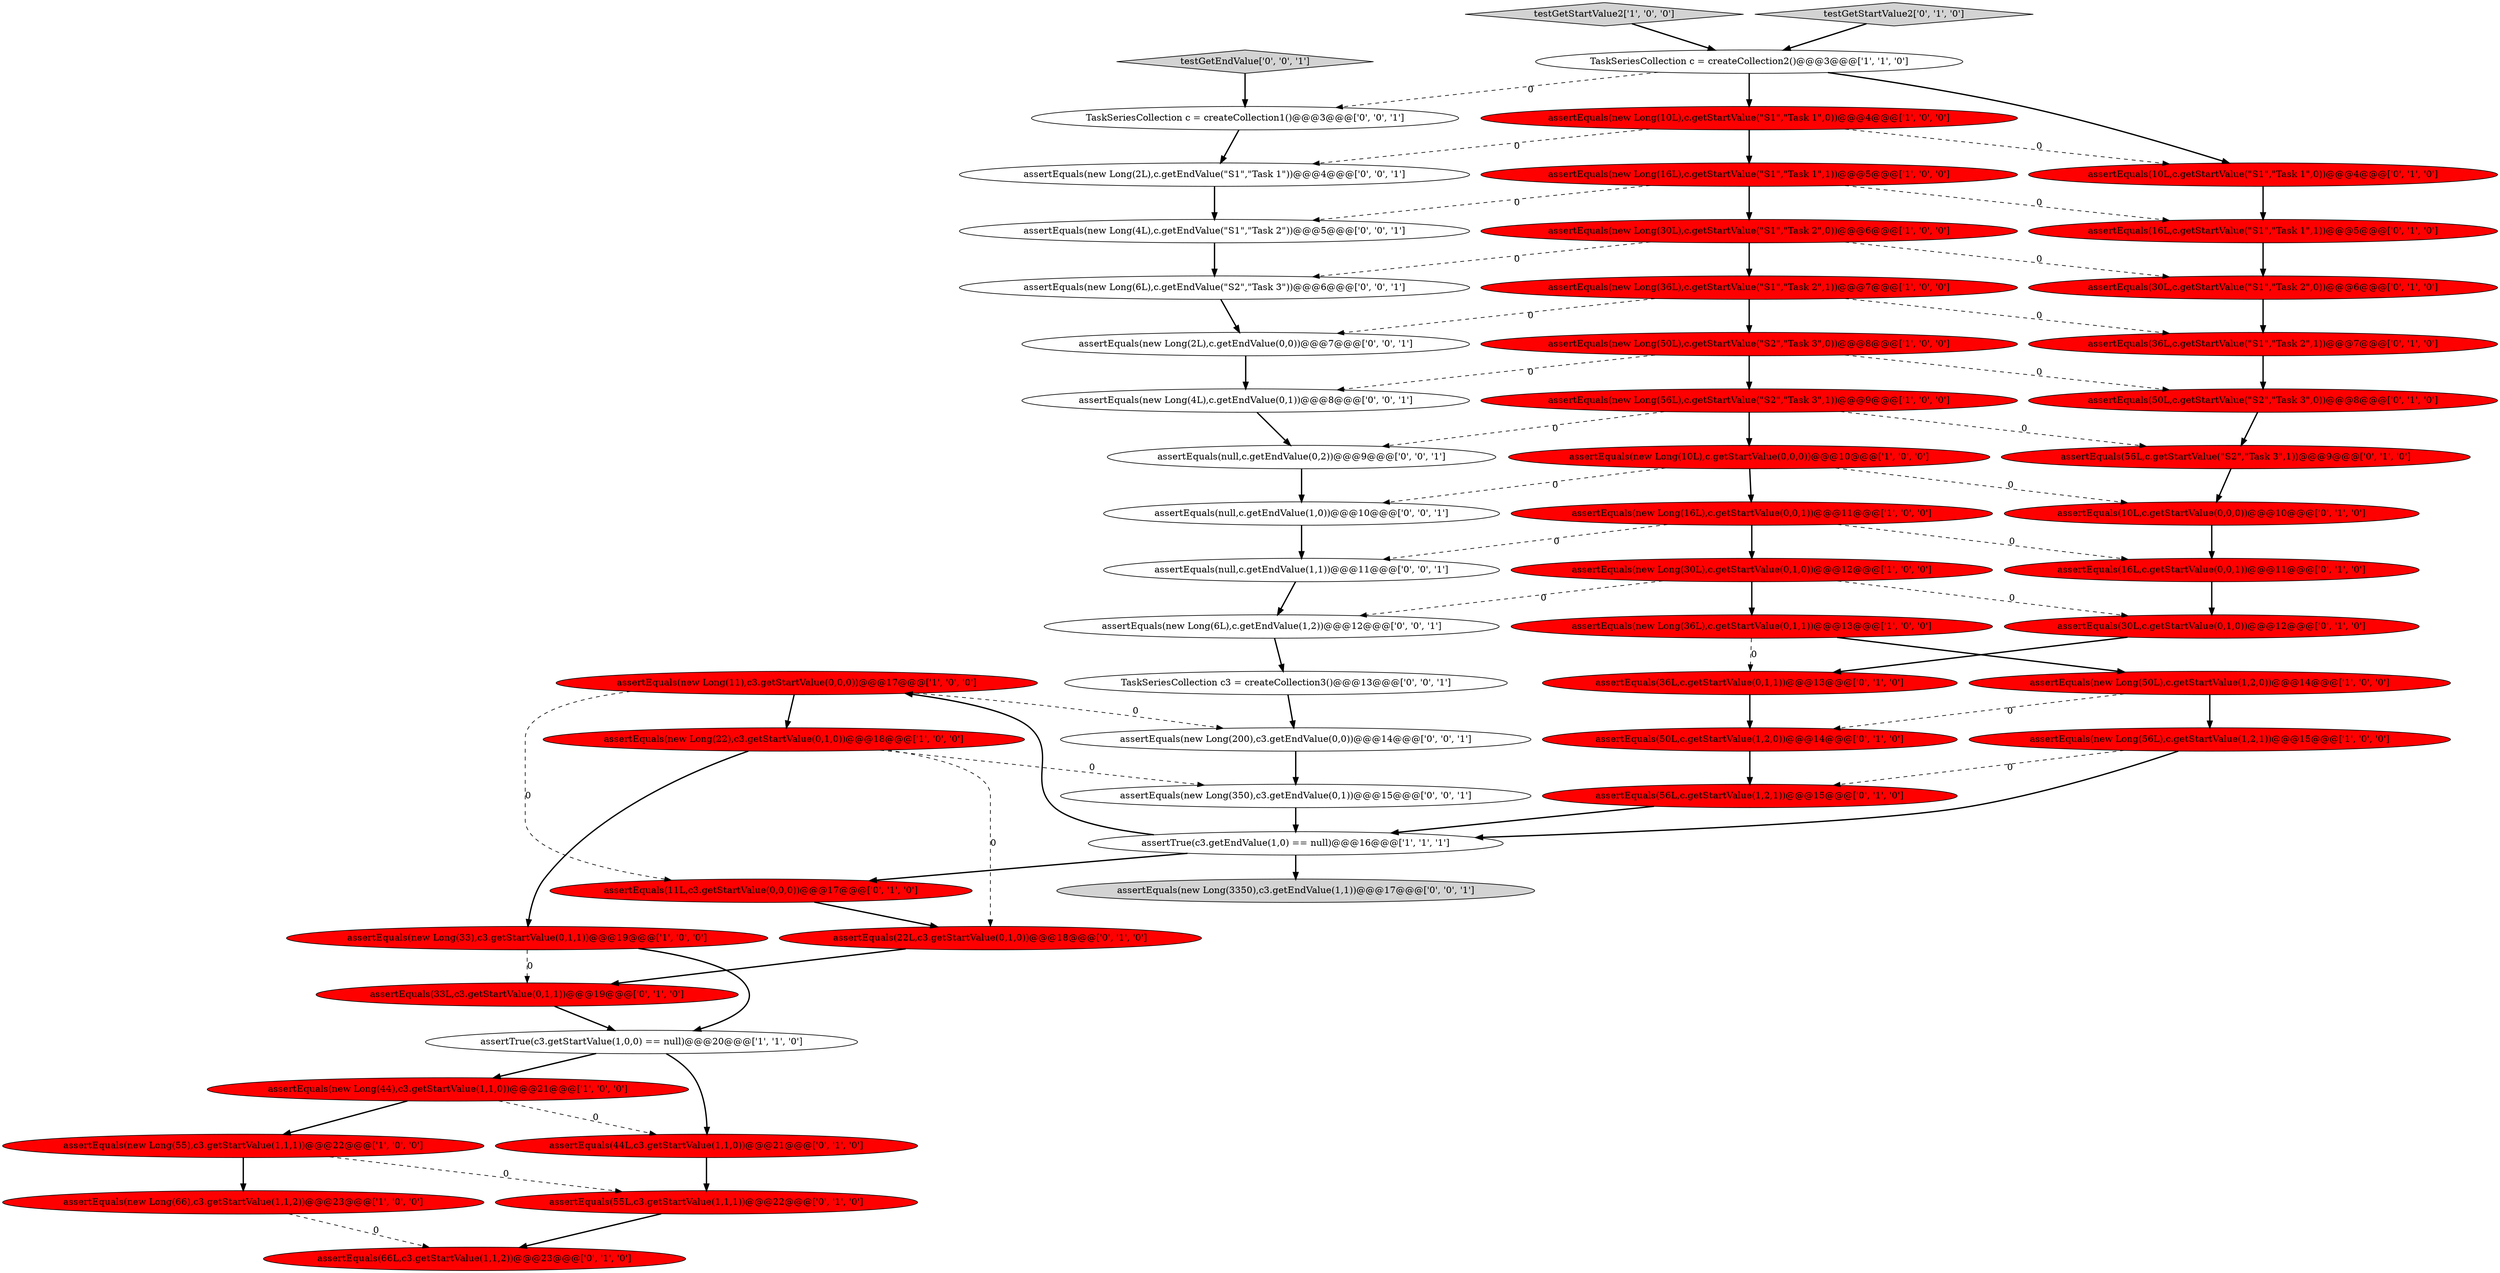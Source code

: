 digraph {
5 [style = filled, label = "assertEquals(new Long(11),c3.getStartValue(0,0,0))@@@17@@@['1', '0', '0']", fillcolor = red, shape = ellipse image = "AAA1AAABBB1BBB"];
15 [style = filled, label = "assertEquals(new Long(56L),c.getStartValue(\"S2\",\"Task 3\",1))@@@9@@@['1', '0', '0']", fillcolor = red, shape = ellipse image = "AAA1AAABBB1BBB"];
25 [style = filled, label = "assertEquals(44L,c3.getStartValue(1,1,0))@@@21@@@['0', '1', '0']", fillcolor = red, shape = ellipse image = "AAA1AAABBB2BBB"];
30 [style = filled, label = "assertEquals(30L,c.getStartValue(0,1,0))@@@12@@@['0', '1', '0']", fillcolor = red, shape = ellipse image = "AAA1AAABBB2BBB"];
39 [style = filled, label = "assertEquals(56L,c.getStartValue(\"S2\",\"Task 3\",1))@@@9@@@['0', '1', '0']", fillcolor = red, shape = ellipse image = "AAA1AAABBB2BBB"];
51 [style = filled, label = "TaskSeriesCollection c3 = createCollection3()@@@13@@@['0', '0', '1']", fillcolor = white, shape = ellipse image = "AAA0AAABBB3BBB"];
53 [style = filled, label = "assertEquals(new Long(200),c3.getEndValue(0,0))@@@14@@@['0', '0', '1']", fillcolor = white, shape = ellipse image = "AAA0AAABBB3BBB"];
3 [style = filled, label = "assertEquals(new Long(66),c3.getStartValue(1,1,2))@@@23@@@['1', '0', '0']", fillcolor = red, shape = ellipse image = "AAA1AAABBB1BBB"];
38 [style = filled, label = "assertEquals(22L,c3.getStartValue(0,1,0))@@@18@@@['0', '1', '0']", fillcolor = red, shape = ellipse image = "AAA1AAABBB2BBB"];
40 [style = filled, label = "assertEquals(16L,c.getStartValue(0,0,1))@@@11@@@['0', '1', '0']", fillcolor = red, shape = ellipse image = "AAA1AAABBB2BBB"];
55 [style = filled, label = "assertEquals(new Long(2L),c.getEndValue(\"S1\",\"Task 1\"))@@@4@@@['0', '0', '1']", fillcolor = white, shape = ellipse image = "AAA0AAABBB3BBB"];
45 [style = filled, label = "assertEquals(null,c.getEndValue(0,2))@@@9@@@['0', '0', '1']", fillcolor = white, shape = ellipse image = "AAA0AAABBB3BBB"];
54 [style = filled, label = "assertEquals(null,c.getEndValue(1,1))@@@11@@@['0', '0', '1']", fillcolor = white, shape = ellipse image = "AAA0AAABBB3BBB"];
18 [style = filled, label = "assertEquals(new Long(16L),c.getStartValue(0,0,1))@@@11@@@['1', '0', '0']", fillcolor = red, shape = ellipse image = "AAA1AAABBB1BBB"];
47 [style = filled, label = "assertEquals(new Long(3350),c3.getEndValue(1,1))@@@17@@@['0', '0', '1']", fillcolor = lightgray, shape = ellipse image = "AAA0AAABBB3BBB"];
13 [style = filled, label = "assertEquals(new Long(16L),c.getStartValue(\"S1\",\"Task 1\",1))@@@5@@@['1', '0', '0']", fillcolor = red, shape = ellipse image = "AAA1AAABBB1BBB"];
4 [style = filled, label = "assertEquals(new Long(55),c3.getStartValue(1,1,1))@@@22@@@['1', '0', '0']", fillcolor = red, shape = ellipse image = "AAA1AAABBB1BBB"];
9 [style = filled, label = "assertEquals(new Long(36L),c.getStartValue(0,1,1))@@@13@@@['1', '0', '0']", fillcolor = red, shape = ellipse image = "AAA1AAABBB1BBB"];
42 [style = filled, label = "assertEquals(new Long(4L),c.getEndValue(0,1))@@@8@@@['0', '0', '1']", fillcolor = white, shape = ellipse image = "AAA0AAABBB3BBB"];
31 [style = filled, label = "assertEquals(33L,c3.getStartValue(0,1,1))@@@19@@@['0', '1', '0']", fillcolor = red, shape = ellipse image = "AAA1AAABBB2BBB"];
21 [style = filled, label = "assertTrue(c3.getEndValue(1,0) == null)@@@16@@@['1', '1', '1']", fillcolor = white, shape = ellipse image = "AAA0AAABBB1BBB"];
22 [style = filled, label = "assertEquals(10L,c.getStartValue(\"S1\",\"Task 1\",0))@@@4@@@['0', '1', '0']", fillcolor = red, shape = ellipse image = "AAA1AAABBB2BBB"];
33 [style = filled, label = "assertEquals(10L,c.getStartValue(0,0,0))@@@10@@@['0', '1', '0']", fillcolor = red, shape = ellipse image = "AAA1AAABBB2BBB"];
34 [style = filled, label = "assertEquals(30L,c.getStartValue(\"S1\",\"Task 2\",0))@@@6@@@['0', '1', '0']", fillcolor = red, shape = ellipse image = "AAA1AAABBB2BBB"];
46 [style = filled, label = "assertEquals(new Long(2L),c.getEndValue(0,0))@@@7@@@['0', '0', '1']", fillcolor = white, shape = ellipse image = "AAA0AAABBB3BBB"];
28 [style = filled, label = "assertEquals(50L,c.getStartValue(\"S2\",\"Task 3\",0))@@@8@@@['0', '1', '0']", fillcolor = red, shape = ellipse image = "AAA1AAABBB2BBB"];
41 [style = filled, label = "assertEquals(new Long(6L),c.getEndValue(\"S2\",\"Task 3\"))@@@6@@@['0', '0', '1']", fillcolor = white, shape = ellipse image = "AAA0AAABBB3BBB"];
10 [style = filled, label = "assertEquals(new Long(10L),c.getStartValue(\"S1\",\"Task 1\",0))@@@4@@@['1', '0', '0']", fillcolor = red, shape = ellipse image = "AAA1AAABBB1BBB"];
32 [style = filled, label = "assertEquals(36L,c.getStartValue(\"S1\",\"Task 2\",1))@@@7@@@['0', '1', '0']", fillcolor = red, shape = ellipse image = "AAA1AAABBB2BBB"];
1 [style = filled, label = "assertTrue(c3.getStartValue(1,0,0) == null)@@@20@@@['1', '1', '0']", fillcolor = white, shape = ellipse image = "AAA0AAABBB1BBB"];
11 [style = filled, label = "testGetStartValue2['1', '0', '0']", fillcolor = lightgray, shape = diamond image = "AAA0AAABBB1BBB"];
27 [style = filled, label = "testGetStartValue2['0', '1', '0']", fillcolor = lightgray, shape = diamond image = "AAA0AAABBB2BBB"];
37 [style = filled, label = "assertEquals(66L,c3.getStartValue(1,1,2))@@@23@@@['0', '1', '0']", fillcolor = red, shape = ellipse image = "AAA1AAABBB2BBB"];
49 [style = filled, label = "assertEquals(new Long(350),c3.getEndValue(0,1))@@@15@@@['0', '0', '1']", fillcolor = white, shape = ellipse image = "AAA0AAABBB3BBB"];
8 [style = filled, label = "TaskSeriesCollection c = createCollection2()@@@3@@@['1', '1', '0']", fillcolor = white, shape = ellipse image = "AAA0AAABBB1BBB"];
50 [style = filled, label = "testGetEndValue['0', '0', '1']", fillcolor = lightgray, shape = diamond image = "AAA0AAABBB3BBB"];
19 [style = filled, label = "assertEquals(new Long(36L),c.getStartValue(\"S1\",\"Task 2\",1))@@@7@@@['1', '0', '0']", fillcolor = red, shape = ellipse image = "AAA1AAABBB1BBB"];
26 [style = filled, label = "assertEquals(56L,c.getStartValue(1,2,1))@@@15@@@['0', '1', '0']", fillcolor = red, shape = ellipse image = "AAA1AAABBB2BBB"];
6 [style = filled, label = "assertEquals(new Long(30L),c.getStartValue(\"S1\",\"Task 2\",0))@@@6@@@['1', '0', '0']", fillcolor = red, shape = ellipse image = "AAA1AAABBB1BBB"];
52 [style = filled, label = "assertEquals(new Long(4L),c.getEndValue(\"S1\",\"Task 2\"))@@@5@@@['0', '0', '1']", fillcolor = white, shape = ellipse image = "AAA0AAABBB3BBB"];
0 [style = filled, label = "assertEquals(new Long(22),c3.getStartValue(0,1,0))@@@18@@@['1', '0', '0']", fillcolor = red, shape = ellipse image = "AAA1AAABBB1BBB"];
2 [style = filled, label = "assertEquals(new Long(50L),c.getStartValue(1,2,0))@@@14@@@['1', '0', '0']", fillcolor = red, shape = ellipse image = "AAA1AAABBB1BBB"];
16 [style = filled, label = "assertEquals(new Long(56L),c.getStartValue(1,2,1))@@@15@@@['1', '0', '0']", fillcolor = red, shape = ellipse image = "AAA1AAABBB1BBB"];
29 [style = filled, label = "assertEquals(50L,c.getStartValue(1,2,0))@@@14@@@['0', '1', '0']", fillcolor = red, shape = ellipse image = "AAA1AAABBB2BBB"];
24 [style = filled, label = "assertEquals(36L,c.getStartValue(0,1,1))@@@13@@@['0', '1', '0']", fillcolor = red, shape = ellipse image = "AAA1AAABBB2BBB"];
23 [style = filled, label = "assertEquals(16L,c.getStartValue(\"S1\",\"Task 1\",1))@@@5@@@['0', '1', '0']", fillcolor = red, shape = ellipse image = "AAA1AAABBB2BBB"];
48 [style = filled, label = "assertEquals(new Long(6L),c.getEndValue(1,2))@@@12@@@['0', '0', '1']", fillcolor = white, shape = ellipse image = "AAA0AAABBB3BBB"];
44 [style = filled, label = "TaskSeriesCollection c = createCollection1()@@@3@@@['0', '0', '1']", fillcolor = white, shape = ellipse image = "AAA0AAABBB3BBB"];
20 [style = filled, label = "assertEquals(new Long(50L),c.getStartValue(\"S2\",\"Task 3\",0))@@@8@@@['1', '0', '0']", fillcolor = red, shape = ellipse image = "AAA1AAABBB1BBB"];
7 [style = filled, label = "assertEquals(new Long(44),c3.getStartValue(1,1,0))@@@21@@@['1', '0', '0']", fillcolor = red, shape = ellipse image = "AAA1AAABBB1BBB"];
17 [style = filled, label = "assertEquals(new Long(33),c3.getStartValue(0,1,1))@@@19@@@['1', '0', '0']", fillcolor = red, shape = ellipse image = "AAA1AAABBB1BBB"];
12 [style = filled, label = "assertEquals(new Long(10L),c.getStartValue(0,0,0))@@@10@@@['1', '0', '0']", fillcolor = red, shape = ellipse image = "AAA1AAABBB1BBB"];
35 [style = filled, label = "assertEquals(55L,c3.getStartValue(1,1,1))@@@22@@@['0', '1', '0']", fillcolor = red, shape = ellipse image = "AAA1AAABBB2BBB"];
43 [style = filled, label = "assertEquals(null,c.getEndValue(1,0))@@@10@@@['0', '0', '1']", fillcolor = white, shape = ellipse image = "AAA0AAABBB3BBB"];
36 [style = filled, label = "assertEquals(11L,c3.getStartValue(0,0,0))@@@17@@@['0', '1', '0']", fillcolor = red, shape = ellipse image = "AAA1AAABBB2BBB"];
14 [style = filled, label = "assertEquals(new Long(30L),c.getStartValue(0,1,0))@@@12@@@['1', '0', '0']", fillcolor = red, shape = ellipse image = "AAA1AAABBB1BBB"];
8->10 [style = bold, label=""];
42->45 [style = bold, label=""];
50->44 [style = bold, label=""];
51->53 [style = bold, label=""];
31->1 [style = bold, label=""];
38->31 [style = bold, label=""];
6->34 [style = dashed, label="0"];
10->22 [style = dashed, label="0"];
25->35 [style = bold, label=""];
13->23 [style = dashed, label="0"];
0->38 [style = dashed, label="0"];
12->43 [style = dashed, label="0"];
15->45 [style = dashed, label="0"];
16->26 [style = dashed, label="0"];
48->51 [style = bold, label=""];
21->36 [style = bold, label=""];
45->43 [style = bold, label=""];
5->0 [style = bold, label=""];
35->37 [style = bold, label=""];
6->41 [style = dashed, label="0"];
12->18 [style = bold, label=""];
7->25 [style = dashed, label="0"];
14->9 [style = bold, label=""];
34->32 [style = bold, label=""];
0->49 [style = dashed, label="0"];
20->15 [style = bold, label=""];
2->16 [style = bold, label=""];
46->42 [style = bold, label=""];
4->3 [style = bold, label=""];
9->2 [style = bold, label=""];
0->17 [style = bold, label=""];
19->20 [style = bold, label=""];
22->23 [style = bold, label=""];
8->22 [style = bold, label=""];
29->26 [style = bold, label=""];
44->55 [style = bold, label=""];
18->54 [style = dashed, label="0"];
19->46 [style = dashed, label="0"];
13->52 [style = dashed, label="0"];
11->8 [style = bold, label=""];
41->46 [style = bold, label=""];
15->12 [style = bold, label=""];
19->32 [style = dashed, label="0"];
27->8 [style = bold, label=""];
4->35 [style = dashed, label="0"];
21->47 [style = bold, label=""];
18->40 [style = dashed, label="0"];
30->24 [style = bold, label=""];
10->55 [style = dashed, label="0"];
12->33 [style = dashed, label="0"];
17->1 [style = bold, label=""];
3->37 [style = dashed, label="0"];
28->39 [style = bold, label=""];
52->41 [style = bold, label=""];
7->4 [style = bold, label=""];
1->7 [style = bold, label=""];
39->33 [style = bold, label=""];
26->21 [style = bold, label=""];
21->5 [style = bold, label=""];
20->42 [style = dashed, label="0"];
10->13 [style = bold, label=""];
2->29 [style = dashed, label="0"];
40->30 [style = bold, label=""];
15->39 [style = dashed, label="0"];
8->44 [style = dashed, label="0"];
13->6 [style = bold, label=""];
55->52 [style = bold, label=""];
43->54 [style = bold, label=""];
1->25 [style = bold, label=""];
9->24 [style = dashed, label="0"];
14->48 [style = dashed, label="0"];
20->28 [style = dashed, label="0"];
54->48 [style = bold, label=""];
24->29 [style = bold, label=""];
6->19 [style = bold, label=""];
5->36 [style = dashed, label="0"];
17->31 [style = dashed, label="0"];
49->21 [style = bold, label=""];
5->53 [style = dashed, label="0"];
53->49 [style = bold, label=""];
33->40 [style = bold, label=""];
16->21 [style = bold, label=""];
14->30 [style = dashed, label="0"];
23->34 [style = bold, label=""];
36->38 [style = bold, label=""];
32->28 [style = bold, label=""];
18->14 [style = bold, label=""];
}
